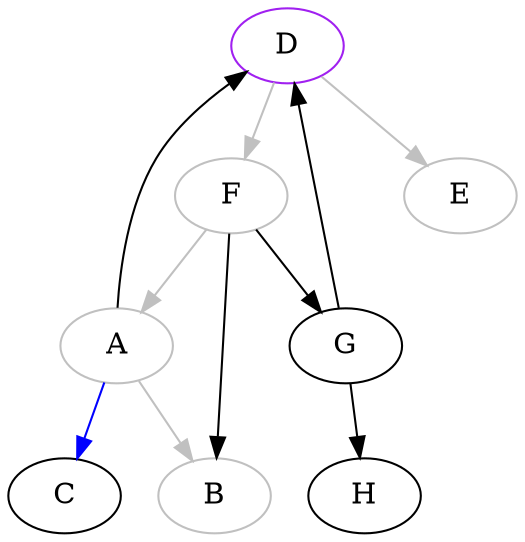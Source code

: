 digraph {
	D [label="D", color="purple"];
	F [label="F", color="gray"];
	H [label="H"];
	A [label="A", color="gray"];
	E [label="E", color="gray"];
	G [label="G"];
	C [label="C"];
	B [label="B", color="gray"];
	
	A -> C [color="blue"];
	A -> B [color="gray"];
	D -> E [color="gray"];
	D -> F [color="gray"];
	F -> A [color="gray"];
	F -> G;
	F -> B;
	A -> D;
	G -> H;
	G -> D;
}